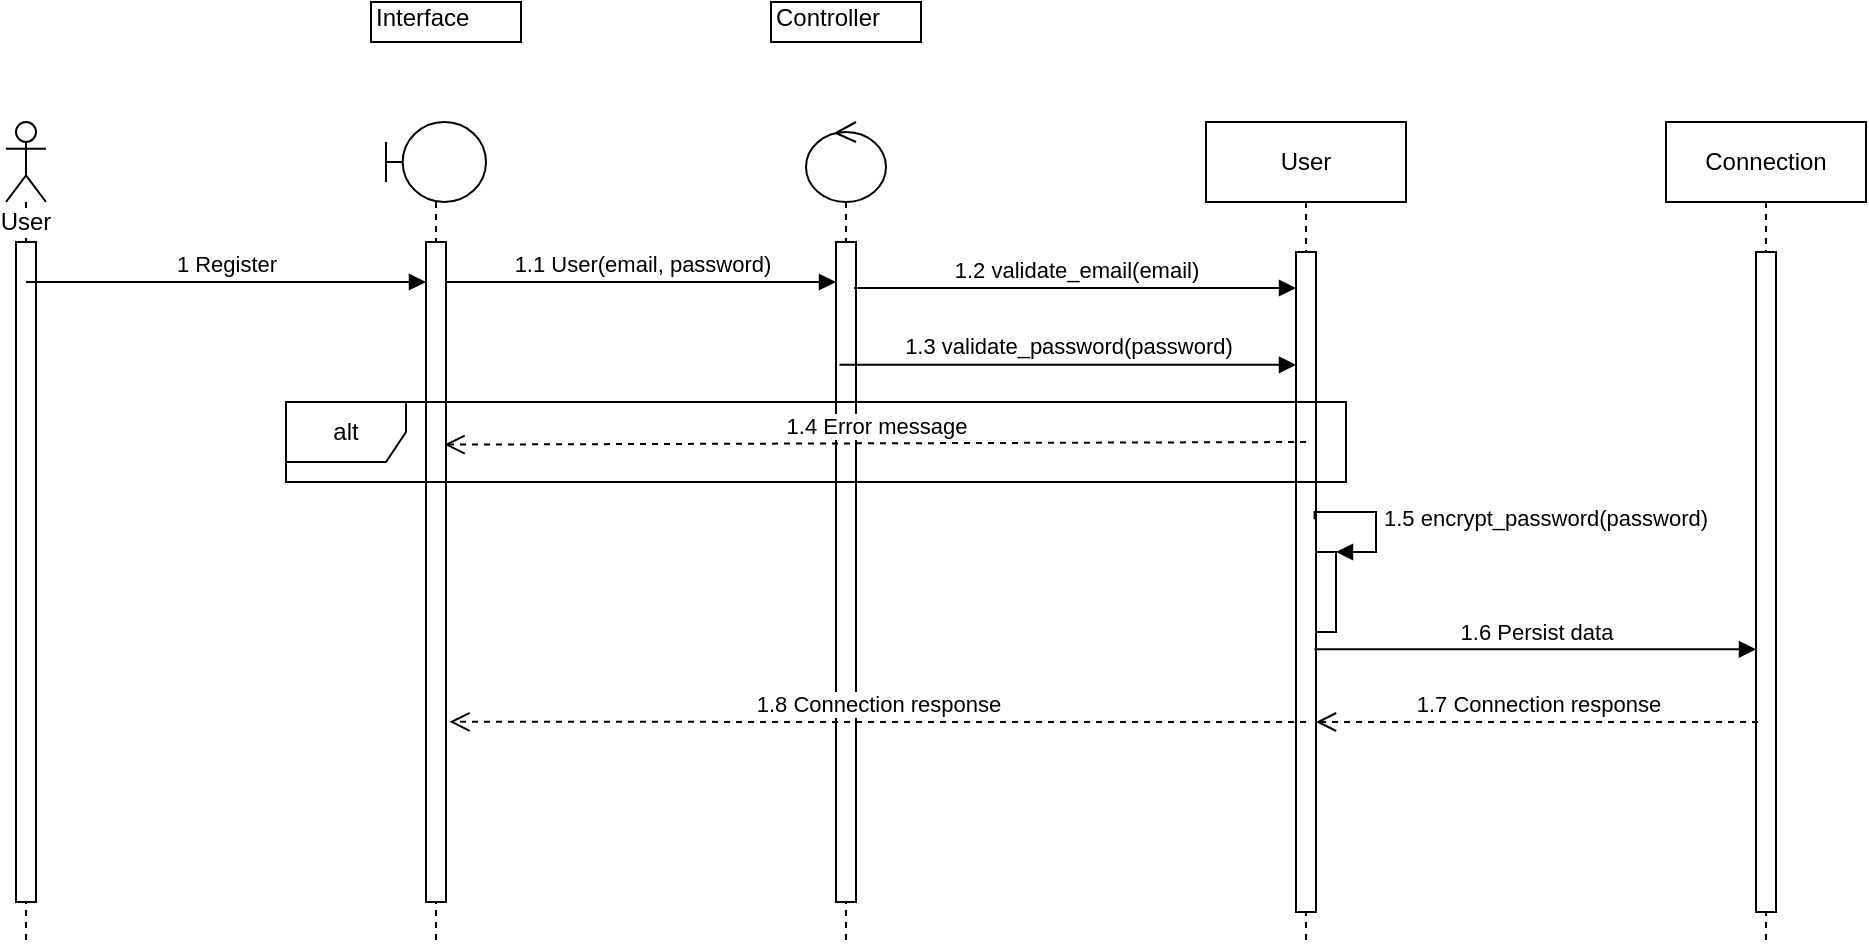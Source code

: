 <mxfile version="10.6.7" type="device"><diagram name="Page-1" id="13e1069c-82ec-6db2-03f1-153e76fe0fe0"><mxGraphModel dx="1140" dy="559" grid="1" gridSize="10" guides="1" tooltips="1" connect="1" arrows="1" fold="1" page="1" pageScale="1" pageWidth="1100" pageHeight="850" background="#ffffff" math="0" shadow="0"><root><mxCell id="0"/><mxCell id="1" parent="0"/><mxCell id="AW4ztYGH-L6PtBwVTIuz-10" value="User" style="shape=umlLifeline;participant=umlActor;perimeter=lifelinePerimeter;whiteSpace=wrap;html=1;container=1;collapsible=0;recursiveResize=0;verticalAlign=top;spacingTop=36;labelBackgroundColor=#ffffff;outlineConnect=0;" parent="1" vertex="1"><mxGeometry x="110" y="720" width="20" height="410" as="geometry"/></mxCell><mxCell id="AW4ztYGH-L6PtBwVTIuz-14" value="" style="html=1;points=[];perimeter=orthogonalPerimeter;" parent="AW4ztYGH-L6PtBwVTIuz-10" vertex="1"><mxGeometry x="5" y="60" width="10" height="330" as="geometry"/></mxCell><mxCell id="AW4ztYGH-L6PtBwVTIuz-18" value="1 Register" style="html=1;verticalAlign=bottom;endArrow=block;" parent="AW4ztYGH-L6PtBwVTIuz-10" target="AW4ztYGH-L6PtBwVTIuz-15" edge="1"><mxGeometry width="80" relative="1" as="geometry"><mxPoint x="10" y="80" as="sourcePoint"/><mxPoint x="90" y="80" as="targetPoint"/></mxGeometry></mxCell><mxCell id="AW4ztYGH-L6PtBwVTIuz-11" value="" style="shape=umlLifeline;participant=umlBoundary;perimeter=lifelinePerimeter;whiteSpace=wrap;html=1;container=1;collapsible=0;recursiveResize=0;verticalAlign=top;spacingTop=36;labelBackgroundColor=#ffffff;outlineConnect=0;" parent="1" vertex="1"><mxGeometry x="300" y="720" width="50" height="410" as="geometry"/></mxCell><mxCell id="AW4ztYGH-L6PtBwVTIuz-15" value="" style="html=1;points=[];perimeter=orthogonalPerimeter;" parent="AW4ztYGH-L6PtBwVTIuz-11" vertex="1"><mxGeometry x="20" y="60" width="10" height="330" as="geometry"/></mxCell><mxCell id="AW4ztYGH-L6PtBwVTIuz-23" value="1.1 User(email, password)" style="html=1;verticalAlign=bottom;endArrow=block;" parent="AW4ztYGH-L6PtBwVTIuz-11" target="AW4ztYGH-L6PtBwVTIuz-16" edge="1"><mxGeometry width="80" relative="1" as="geometry"><mxPoint x="30" y="80" as="sourcePoint"/><mxPoint x="110" y="80" as="targetPoint"/></mxGeometry></mxCell><mxCell id="AW4ztYGH-L6PtBwVTIuz-12" value="" style="shape=umlLifeline;participant=umlControl;perimeter=lifelinePerimeter;whiteSpace=wrap;html=1;container=1;collapsible=0;recursiveResize=0;verticalAlign=top;spacingTop=36;labelBackgroundColor=#ffffff;outlineConnect=0;" parent="1" vertex="1"><mxGeometry x="510" y="720" width="40" height="410" as="geometry"/></mxCell><mxCell id="AW4ztYGH-L6PtBwVTIuz-16" value="" style="html=1;points=[];perimeter=orthogonalPerimeter;" parent="AW4ztYGH-L6PtBwVTIuz-12" vertex="1"><mxGeometry x="15" y="60" width="10" height="330" as="geometry"/></mxCell><mxCell id="AW4ztYGH-L6PtBwVTIuz-13" value="User" style="shape=umlLifeline;perimeter=lifelinePerimeter;whiteSpace=wrap;html=1;container=1;collapsible=0;recursiveResize=0;outlineConnect=0;" parent="1" vertex="1"><mxGeometry x="710" y="720" width="100" height="410" as="geometry"/></mxCell><mxCell id="AW4ztYGH-L6PtBwVTIuz-17" value="" style="html=1;points=[];perimeter=orthogonalPerimeter;" parent="AW4ztYGH-L6PtBwVTIuz-13" vertex="1"><mxGeometry x="45" y="65" width="10" height="330" as="geometry"/></mxCell><mxCell id="AW4ztYGH-L6PtBwVTIuz-31" value="" style="html=1;points=[];perimeter=orthogonalPerimeter;" parent="AW4ztYGH-L6PtBwVTIuz-13" vertex="1"><mxGeometry x="55" y="215" width="10" height="40" as="geometry"/></mxCell><mxCell id="AW4ztYGH-L6PtBwVTIuz-32" value="&lt;span&gt;1.5 encrypt_password(password)&lt;/span&gt;" style="edgeStyle=orthogonalEdgeStyle;html=1;align=left;spacingLeft=2;endArrow=block;rounded=0;entryX=1;entryY=0;exitX=0.926;exitY=0.405;exitDx=0;exitDy=0;exitPerimeter=0;" parent="AW4ztYGH-L6PtBwVTIuz-13" source="AW4ztYGH-L6PtBwVTIuz-17" target="AW4ztYGH-L6PtBwVTIuz-31" edge="1"><mxGeometry relative="1" as="geometry"><mxPoint x="60" y="195" as="sourcePoint"/><Array as="points"><mxPoint x="54" y="195"/><mxPoint x="85" y="195"/><mxPoint x="85" y="215"/></Array></mxGeometry></mxCell><mxCell id="AW4ztYGH-L6PtBwVTIuz-19" value="Interface" style="shape=note;whiteSpace=wrap;html=1;size=0;verticalAlign=top;align=left;spacingTop=-6;" parent="1" vertex="1"><mxGeometry x="292.5" y="660" width="75" height="20" as="geometry"/></mxCell><mxCell id="AW4ztYGH-L6PtBwVTIuz-20" value="Controller" style="shape=note;whiteSpace=wrap;html=1;size=0;verticalAlign=top;align=left;spacingTop=-6;" parent="1" vertex="1"><mxGeometry x="492.5" y="660" width="75" height="20" as="geometry"/></mxCell><mxCell id="AW4ztYGH-L6PtBwVTIuz-21" value="Connection" style="shape=umlLifeline;perimeter=lifelinePerimeter;whiteSpace=wrap;html=1;container=1;collapsible=0;recursiveResize=0;outlineConnect=0;" parent="1" vertex="1"><mxGeometry x="940" y="720" width="100" height="410" as="geometry"/></mxCell><mxCell id="AW4ztYGH-L6PtBwVTIuz-22" value="" style="html=1;points=[];perimeter=orthogonalPerimeter;" parent="AW4ztYGH-L6PtBwVTIuz-21" vertex="1"><mxGeometry x="45" y="65" width="10" height="330" as="geometry"/></mxCell><mxCell id="AW4ztYGH-L6PtBwVTIuz-26" value="1.2 validate_email(email)" style="html=1;verticalAlign=bottom;endArrow=block;" parent="1" target="AW4ztYGH-L6PtBwVTIuz-17" edge="1"><mxGeometry width="80" relative="1" as="geometry"><mxPoint x="534" y="803" as="sourcePoint"/><mxPoint x="620" y="800" as="targetPoint"/></mxGeometry></mxCell><mxCell id="AW4ztYGH-L6PtBwVTIuz-27" value="1.3 validate_password(password)" style="html=1;verticalAlign=bottom;endArrow=block;exitX=0.176;exitY=0.186;exitDx=0;exitDy=0;exitPerimeter=0;" parent="1" source="AW4ztYGH-L6PtBwVTIuz-16" target="AW4ztYGH-L6PtBwVTIuz-17" edge="1"><mxGeometry width="80" relative="1" as="geometry"><mxPoint x="540" y="840" as="sourcePoint"/><mxPoint x="620" y="840" as="targetPoint"/></mxGeometry></mxCell><mxCell id="AW4ztYGH-L6PtBwVTIuz-28" value="alt" style="shape=umlFrame;whiteSpace=wrap;html=1;" parent="1" vertex="1"><mxGeometry x="250" y="860" width="530" height="40" as="geometry"/></mxCell><mxCell id="AW4ztYGH-L6PtBwVTIuz-29" value="1.4 Error message" style="html=1;verticalAlign=bottom;endArrow=open;dashed=1;endSize=8;entryX=0.926;entryY=0.307;entryDx=0;entryDy=0;entryPerimeter=0;" parent="1" target="AW4ztYGH-L6PtBwVTIuz-15" edge="1"><mxGeometry relative="1" as="geometry"><mxPoint x="760" y="880" as="sourcePoint"/><mxPoint x="680" y="880" as="targetPoint"/></mxGeometry></mxCell><mxCell id="AW4ztYGH-L6PtBwVTIuz-34" value="1.7 Connection response" style="html=1;verticalAlign=bottom;endArrow=open;dashed=1;endSize=8;" parent="1" target="AW4ztYGH-L6PtBwVTIuz-17" edge="1"><mxGeometry relative="1" as="geometry"><mxPoint x="986" y="1020" as="sourcePoint"/><mxPoint x="910" y="970" as="targetPoint"/><Array as="points"><mxPoint x="910" y="1020"/></Array></mxGeometry></mxCell><mxCell id="AW4ztYGH-L6PtBwVTIuz-33" value="1.6 Persist data" style="html=1;verticalAlign=bottom;endArrow=block;exitX=0.926;exitY=0.602;exitDx=0;exitDy=0;exitPerimeter=0;" parent="1" source="AW4ztYGH-L6PtBwVTIuz-17" target="AW4ztYGH-L6PtBwVTIuz-22" edge="1"><mxGeometry width="80" relative="1" as="geometry"><mxPoint x="770" y="960" as="sourcePoint"/><mxPoint x="850" y="960" as="targetPoint"/></mxGeometry></mxCell><mxCell id="AW4ztYGH-L6PtBwVTIuz-36" value="1.8 Connection response" style="html=1;verticalAlign=bottom;endArrow=open;dashed=1;endSize=8;entryX=1.176;entryY=0.727;entryDx=0;entryDy=0;entryPerimeter=0;" parent="1" target="AW4ztYGH-L6PtBwVTIuz-15" edge="1"><mxGeometry relative="1" as="geometry"><mxPoint x="760" y="1020" as="sourcePoint"/><mxPoint x="680" y="1020" as="targetPoint"/></mxGeometry></mxCell></root></mxGraphModel></diagram></mxfile>